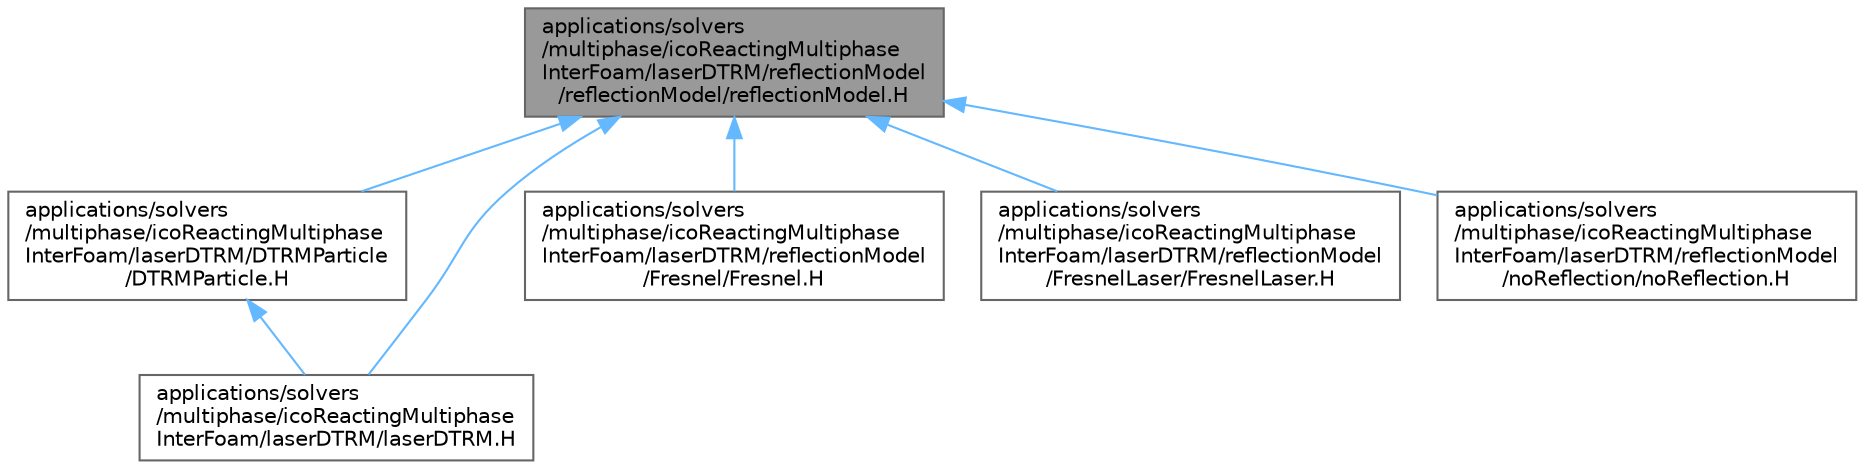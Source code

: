 digraph "applications/solvers/multiphase/icoReactingMultiphaseInterFoam/laserDTRM/reflectionModel/reflectionModel/reflectionModel.H"
{
 // LATEX_PDF_SIZE
  bgcolor="transparent";
  edge [fontname=Helvetica,fontsize=10,labelfontname=Helvetica,labelfontsize=10];
  node [fontname=Helvetica,fontsize=10,shape=box,height=0.2,width=0.4];
  Node1 [id="Node000001",label="applications/solvers\l/multiphase/icoReactingMultiphase\lInterFoam/laserDTRM/reflectionModel\l/reflectionModel/reflectionModel.H",height=0.2,width=0.4,color="gray40", fillcolor="grey60", style="filled", fontcolor="black",tooltip=" "];
  Node1 -> Node2 [id="edge1_Node000001_Node000002",dir="back",color="steelblue1",style="solid",tooltip=" "];
  Node2 [id="Node000002",label="applications/solvers\l/multiphase/icoReactingMultiphase\lInterFoam/laserDTRM/DTRMParticle\l/DTRMParticle.H",height=0.2,width=0.4,color="grey40", fillcolor="white", style="filled",URL="$DTRMParticle_8H.html",tooltip=" "];
  Node2 -> Node3 [id="edge2_Node000002_Node000003",dir="back",color="steelblue1",style="solid",tooltip=" "];
  Node3 [id="Node000003",label="applications/solvers\l/multiphase/icoReactingMultiphase\lInterFoam/laserDTRM/laserDTRM.H",height=0.2,width=0.4,color="grey40", fillcolor="white", style="filled",URL="$laserDTRM_8H.html",tooltip=" "];
  Node1 -> Node3 [id="edge3_Node000001_Node000003",dir="back",color="steelblue1",style="solid",tooltip=" "];
  Node1 -> Node4 [id="edge4_Node000001_Node000004",dir="back",color="steelblue1",style="solid",tooltip=" "];
  Node4 [id="Node000004",label="applications/solvers\l/multiphase/icoReactingMultiphase\lInterFoam/laserDTRM/reflectionModel\l/Fresnel/Fresnel.H",height=0.2,width=0.4,color="grey40", fillcolor="white", style="filled",URL="$Fresnel_8H.html",tooltip=" "];
  Node1 -> Node5 [id="edge5_Node000001_Node000005",dir="back",color="steelblue1",style="solid",tooltip=" "];
  Node5 [id="Node000005",label="applications/solvers\l/multiphase/icoReactingMultiphase\lInterFoam/laserDTRM/reflectionModel\l/FresnelLaser/FresnelLaser.H",height=0.2,width=0.4,color="grey40", fillcolor="white", style="filled",URL="$FresnelLaser_8H.html",tooltip=" "];
  Node1 -> Node6 [id="edge6_Node000001_Node000006",dir="back",color="steelblue1",style="solid",tooltip=" "];
  Node6 [id="Node000006",label="applications/solvers\l/multiphase/icoReactingMultiphase\lInterFoam/laserDTRM/reflectionModel\l/noReflection/noReflection.H",height=0.2,width=0.4,color="grey40", fillcolor="white", style="filled",URL="$noReflection_8H.html",tooltip=" "];
}
